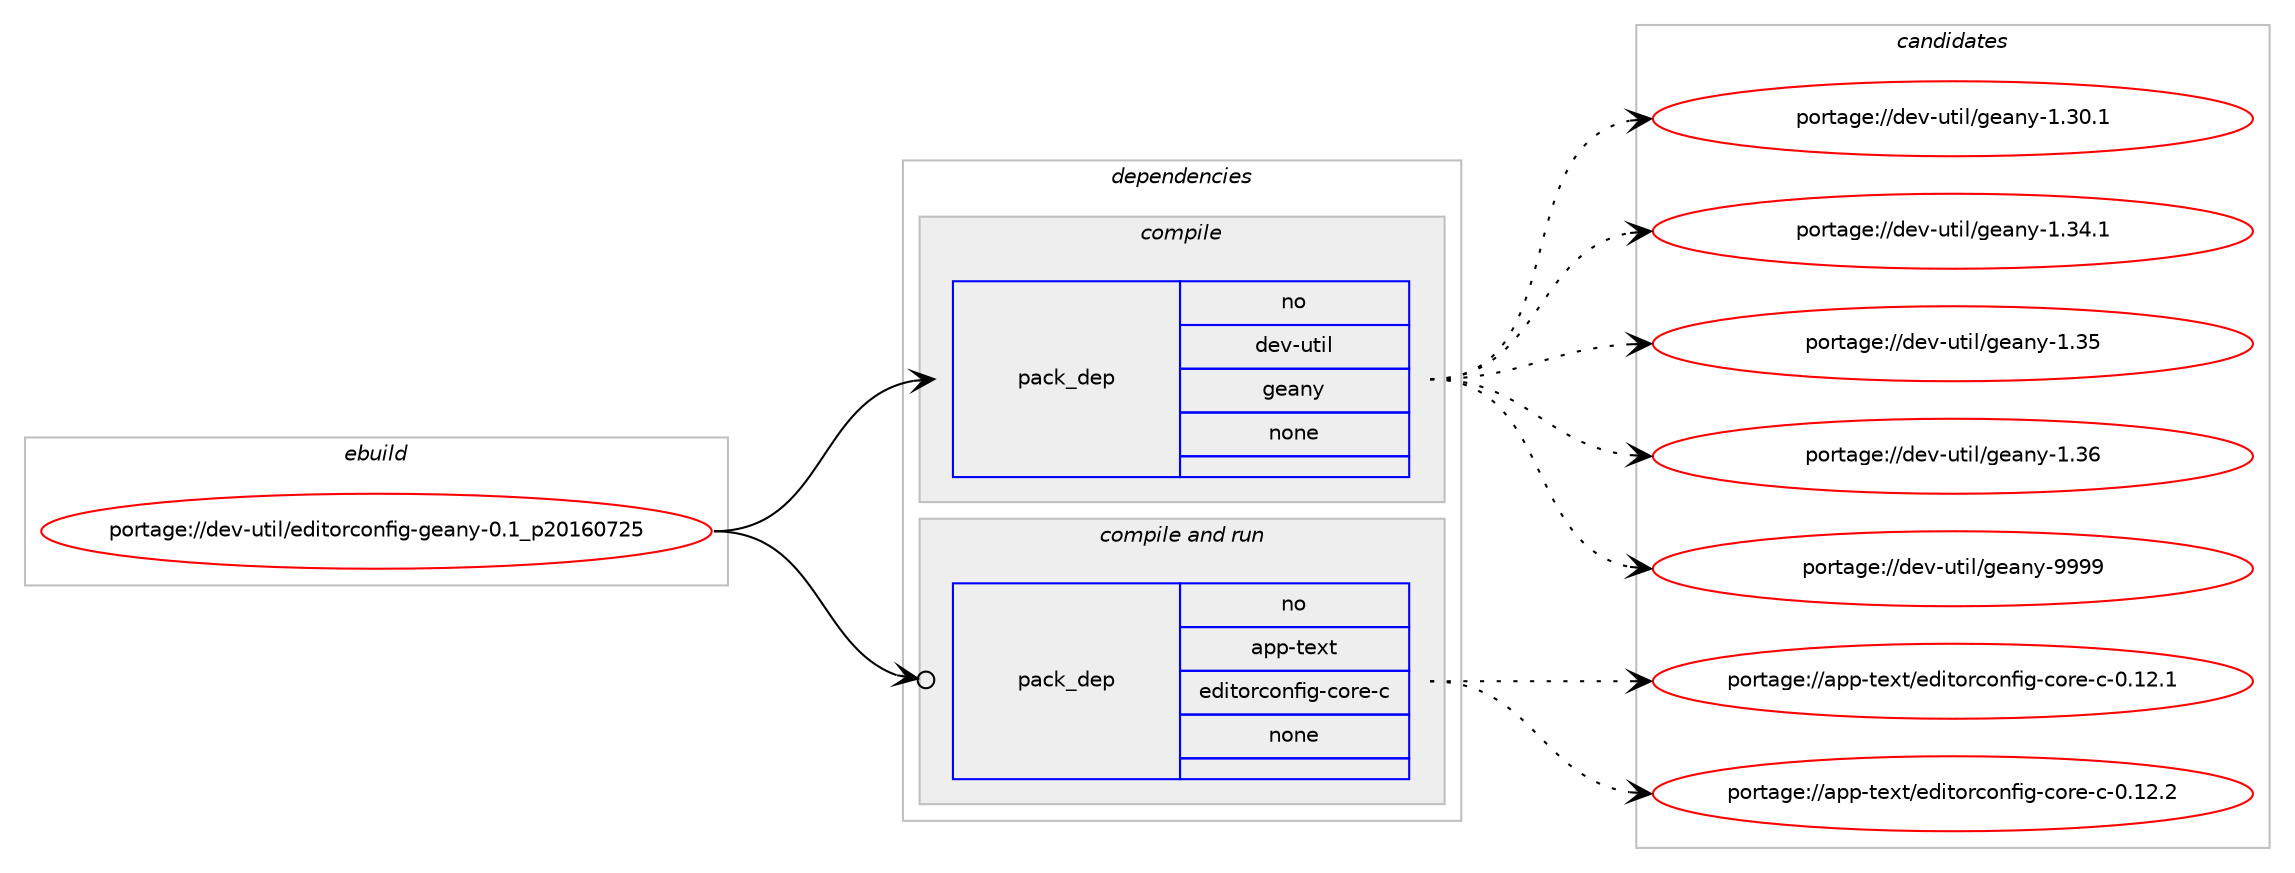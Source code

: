 digraph prolog {

# *************
# Graph options
# *************

newrank=true;
concentrate=true;
compound=true;
graph [rankdir=LR,fontname=Helvetica,fontsize=10,ranksep=1.5];#, ranksep=2.5, nodesep=0.2];
edge  [arrowhead=vee];
node  [fontname=Helvetica,fontsize=10];

# **********
# The ebuild
# **********

subgraph cluster_leftcol {
color=gray;
rank=same;
label=<<i>ebuild</i>>;
id [label="portage://dev-util/editorconfig-geany-0.1_p20160725", color=red, width=4, href="../dev-util/editorconfig-geany-0.1_p20160725.svg"];
}

# ****************
# The dependencies
# ****************

subgraph cluster_midcol {
color=gray;
label=<<i>dependencies</i>>;
subgraph cluster_compile {
fillcolor="#eeeeee";
style=filled;
label=<<i>compile</i>>;
subgraph pack187226 {
dependency261979 [label=<<TABLE BORDER="0" CELLBORDER="1" CELLSPACING="0" CELLPADDING="4" WIDTH="220"><TR><TD ROWSPAN="6" CELLPADDING="30">pack_dep</TD></TR><TR><TD WIDTH="110">no</TD></TR><TR><TD>dev-util</TD></TR><TR><TD>geany</TD></TR><TR><TD>none</TD></TR><TR><TD></TD></TR></TABLE>>, shape=none, color=blue];
}
id:e -> dependency261979:w [weight=20,style="solid",arrowhead="vee"];
}
subgraph cluster_compileandrun {
fillcolor="#eeeeee";
style=filled;
label=<<i>compile and run</i>>;
subgraph pack187227 {
dependency261980 [label=<<TABLE BORDER="0" CELLBORDER="1" CELLSPACING="0" CELLPADDING="4" WIDTH="220"><TR><TD ROWSPAN="6" CELLPADDING="30">pack_dep</TD></TR><TR><TD WIDTH="110">no</TD></TR><TR><TD>app-text</TD></TR><TR><TD>editorconfig-core-c</TD></TR><TR><TD>none</TD></TR><TR><TD></TD></TR></TABLE>>, shape=none, color=blue];
}
id:e -> dependency261980:w [weight=20,style="solid",arrowhead="odotvee"];
}
subgraph cluster_run {
fillcolor="#eeeeee";
style=filled;
label=<<i>run</i>>;
}
}

# **************
# The candidates
# **************

subgraph cluster_choices {
rank=same;
color=gray;
label=<<i>candidates</i>>;

subgraph choice187226 {
color=black;
nodesep=1;
choiceportage10010111845117116105108471031019711012145494651484649 [label="portage://dev-util/geany-1.30.1", color=red, width=4,href="../dev-util/geany-1.30.1.svg"];
choiceportage10010111845117116105108471031019711012145494651524649 [label="portage://dev-util/geany-1.34.1", color=red, width=4,href="../dev-util/geany-1.34.1.svg"];
choiceportage1001011184511711610510847103101971101214549465153 [label="portage://dev-util/geany-1.35", color=red, width=4,href="../dev-util/geany-1.35.svg"];
choiceportage1001011184511711610510847103101971101214549465154 [label="portage://dev-util/geany-1.36", color=red, width=4,href="../dev-util/geany-1.36.svg"];
choiceportage1001011184511711610510847103101971101214557575757 [label="portage://dev-util/geany-9999", color=red, width=4,href="../dev-util/geany-9999.svg"];
dependency261979:e -> choiceportage10010111845117116105108471031019711012145494651484649:w [style=dotted,weight="100"];
dependency261979:e -> choiceportage10010111845117116105108471031019711012145494651524649:w [style=dotted,weight="100"];
dependency261979:e -> choiceportage1001011184511711610510847103101971101214549465153:w [style=dotted,weight="100"];
dependency261979:e -> choiceportage1001011184511711610510847103101971101214549465154:w [style=dotted,weight="100"];
dependency261979:e -> choiceportage1001011184511711610510847103101971101214557575757:w [style=dotted,weight="100"];
}
subgraph choice187227 {
color=black;
nodesep=1;
choiceportage971121124511610112011647101100105116111114991111101021051034599111114101459945484649504649 [label="portage://app-text/editorconfig-core-c-0.12.1", color=red, width=4,href="../app-text/editorconfig-core-c-0.12.1.svg"];
choiceportage971121124511610112011647101100105116111114991111101021051034599111114101459945484649504650 [label="portage://app-text/editorconfig-core-c-0.12.2", color=red, width=4,href="../app-text/editorconfig-core-c-0.12.2.svg"];
dependency261980:e -> choiceportage971121124511610112011647101100105116111114991111101021051034599111114101459945484649504649:w [style=dotted,weight="100"];
dependency261980:e -> choiceportage971121124511610112011647101100105116111114991111101021051034599111114101459945484649504650:w [style=dotted,weight="100"];
}
}

}
